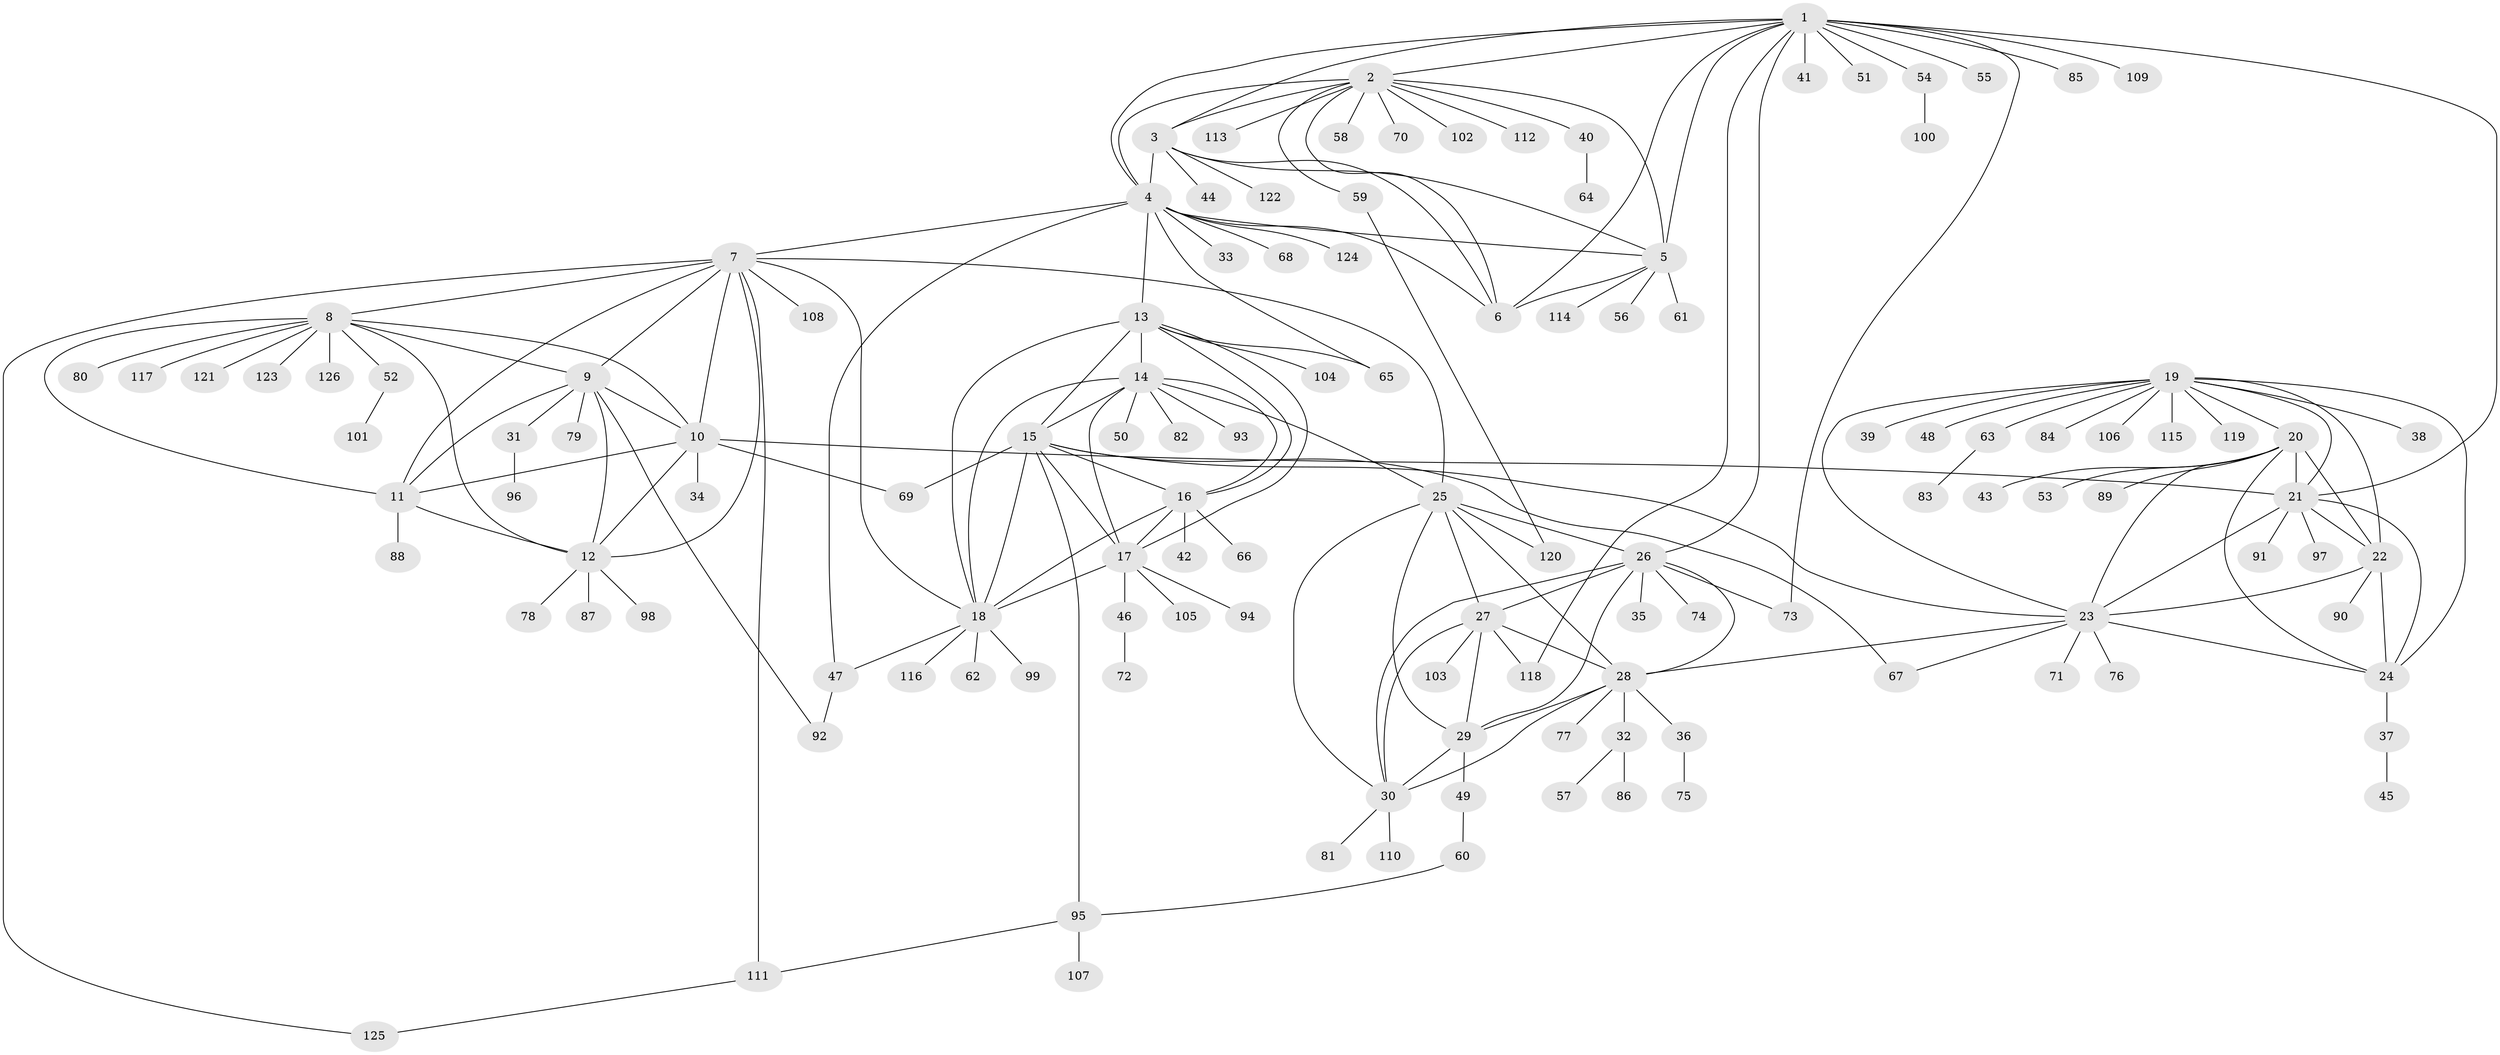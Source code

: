 // Generated by graph-tools (version 1.1) at 2025/02/03/09/25 03:02:35]
// undirected, 126 vertices, 192 edges
graph export_dot {
graph [start="1"]
  node [color=gray90,style=filled];
  1;
  2;
  3;
  4;
  5;
  6;
  7;
  8;
  9;
  10;
  11;
  12;
  13;
  14;
  15;
  16;
  17;
  18;
  19;
  20;
  21;
  22;
  23;
  24;
  25;
  26;
  27;
  28;
  29;
  30;
  31;
  32;
  33;
  34;
  35;
  36;
  37;
  38;
  39;
  40;
  41;
  42;
  43;
  44;
  45;
  46;
  47;
  48;
  49;
  50;
  51;
  52;
  53;
  54;
  55;
  56;
  57;
  58;
  59;
  60;
  61;
  62;
  63;
  64;
  65;
  66;
  67;
  68;
  69;
  70;
  71;
  72;
  73;
  74;
  75;
  76;
  77;
  78;
  79;
  80;
  81;
  82;
  83;
  84;
  85;
  86;
  87;
  88;
  89;
  90;
  91;
  92;
  93;
  94;
  95;
  96;
  97;
  98;
  99;
  100;
  101;
  102;
  103;
  104;
  105;
  106;
  107;
  108;
  109;
  110;
  111;
  112;
  113;
  114;
  115;
  116;
  117;
  118;
  119;
  120;
  121;
  122;
  123;
  124;
  125;
  126;
  1 -- 2;
  1 -- 3;
  1 -- 4;
  1 -- 5;
  1 -- 6;
  1 -- 21;
  1 -- 26;
  1 -- 41;
  1 -- 51;
  1 -- 54;
  1 -- 55;
  1 -- 73;
  1 -- 85;
  1 -- 109;
  1 -- 118;
  2 -- 3;
  2 -- 4;
  2 -- 5;
  2 -- 6;
  2 -- 40;
  2 -- 58;
  2 -- 59;
  2 -- 70;
  2 -- 102;
  2 -- 112;
  2 -- 113;
  3 -- 4;
  3 -- 5;
  3 -- 6;
  3 -- 44;
  3 -- 122;
  4 -- 5;
  4 -- 6;
  4 -- 7;
  4 -- 13;
  4 -- 33;
  4 -- 47;
  4 -- 65;
  4 -- 68;
  4 -- 124;
  5 -- 6;
  5 -- 56;
  5 -- 61;
  5 -- 114;
  7 -- 8;
  7 -- 9;
  7 -- 10;
  7 -- 11;
  7 -- 12;
  7 -- 18;
  7 -- 25;
  7 -- 108;
  7 -- 111;
  7 -- 125;
  8 -- 9;
  8 -- 10;
  8 -- 11;
  8 -- 12;
  8 -- 52;
  8 -- 80;
  8 -- 117;
  8 -- 121;
  8 -- 123;
  8 -- 126;
  9 -- 10;
  9 -- 11;
  9 -- 12;
  9 -- 31;
  9 -- 79;
  9 -- 92;
  10 -- 11;
  10 -- 12;
  10 -- 21;
  10 -- 34;
  10 -- 69;
  11 -- 12;
  11 -- 88;
  12 -- 78;
  12 -- 87;
  12 -- 98;
  13 -- 14;
  13 -- 15;
  13 -- 16;
  13 -- 17;
  13 -- 18;
  13 -- 65;
  13 -- 104;
  14 -- 15;
  14 -- 16;
  14 -- 17;
  14 -- 18;
  14 -- 25;
  14 -- 50;
  14 -- 82;
  14 -- 93;
  15 -- 16;
  15 -- 17;
  15 -- 18;
  15 -- 23;
  15 -- 67;
  15 -- 69;
  15 -- 95;
  16 -- 17;
  16 -- 18;
  16 -- 42;
  16 -- 66;
  17 -- 18;
  17 -- 46;
  17 -- 94;
  17 -- 105;
  18 -- 47;
  18 -- 62;
  18 -- 99;
  18 -- 116;
  19 -- 20;
  19 -- 21;
  19 -- 22;
  19 -- 23;
  19 -- 24;
  19 -- 38;
  19 -- 39;
  19 -- 48;
  19 -- 63;
  19 -- 84;
  19 -- 106;
  19 -- 115;
  19 -- 119;
  20 -- 21;
  20 -- 22;
  20 -- 23;
  20 -- 24;
  20 -- 43;
  20 -- 53;
  20 -- 89;
  21 -- 22;
  21 -- 23;
  21 -- 24;
  21 -- 91;
  21 -- 97;
  22 -- 23;
  22 -- 24;
  22 -- 90;
  23 -- 24;
  23 -- 28;
  23 -- 67;
  23 -- 71;
  23 -- 76;
  24 -- 37;
  25 -- 26;
  25 -- 27;
  25 -- 28;
  25 -- 29;
  25 -- 30;
  25 -- 120;
  26 -- 27;
  26 -- 28;
  26 -- 29;
  26 -- 30;
  26 -- 35;
  26 -- 73;
  26 -- 74;
  27 -- 28;
  27 -- 29;
  27 -- 30;
  27 -- 103;
  27 -- 118;
  28 -- 29;
  28 -- 30;
  28 -- 32;
  28 -- 36;
  28 -- 77;
  29 -- 30;
  29 -- 49;
  30 -- 81;
  30 -- 110;
  31 -- 96;
  32 -- 57;
  32 -- 86;
  36 -- 75;
  37 -- 45;
  40 -- 64;
  46 -- 72;
  47 -- 92;
  49 -- 60;
  52 -- 101;
  54 -- 100;
  59 -- 120;
  60 -- 95;
  63 -- 83;
  95 -- 107;
  95 -- 111;
  111 -- 125;
}
